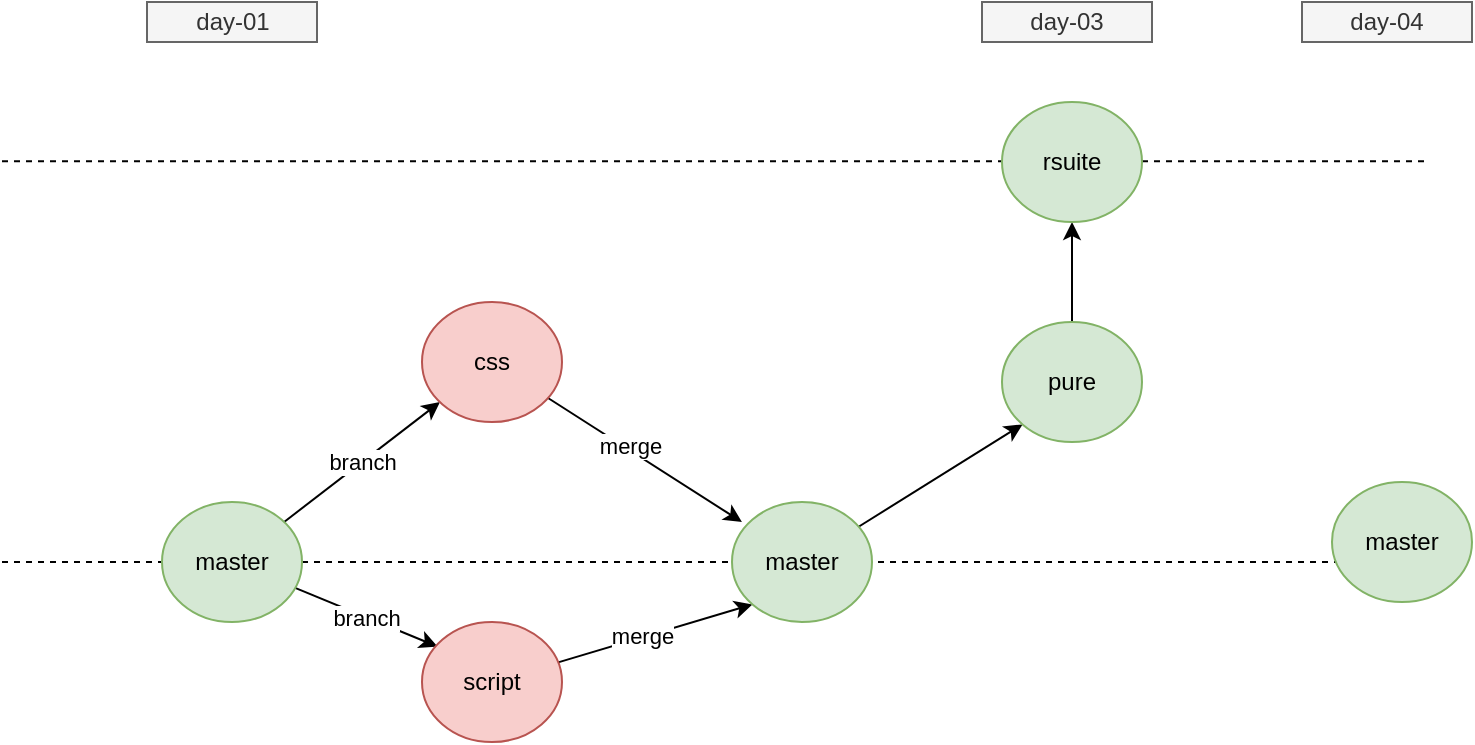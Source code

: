 <mxfile version="13.9.9" type="device" pages="9"><diagram id="fFfu1geWIxBEWGk4_XeS" name="app-git"><mxGraphModel dx="1264" dy="592" grid="1" gridSize="10" guides="1" tooltips="1" connect="1" arrows="1" fold="1" page="1" pageScale="1" pageWidth="827" pageHeight="1169" math="0" shadow="0"><root><mxCell id="d2kFozLVzu_ZA2setunO-0"/><mxCell id="d2kFozLVzu_ZA2setunO-1" parent="d2kFozLVzu_ZA2setunO-0"/><mxCell id="VLNy6lrEoKPYyTfFawPE-8" value="" style="endArrow=none;dashed=1;html=1;" parent="d2kFozLVzu_ZA2setunO-1" edge="1"><mxGeometry width="50" height="50" relative="1" as="geometry"><mxPoint x="40" y="259.58" as="sourcePoint"/><mxPoint x="751.829" y="259.58" as="targetPoint"/></mxGeometry></mxCell><mxCell id="VLNy6lrEoKPYyTfFawPE-0" value="" style="endArrow=none;dashed=1;html=1;" parent="d2kFozLVzu_ZA2setunO-1" edge="1"><mxGeometry width="50" height="50" relative="1" as="geometry"><mxPoint x="40" y="460" as="sourcePoint"/><mxPoint x="761.829" y="460" as="targetPoint"/></mxGeometry></mxCell><mxCell id="7m7g_r5RrHXWb7ta9xEI-0" value="branch" style="rounded=0;orthogonalLoop=1;jettySize=auto;html=1;" parent="d2kFozLVzu_ZA2setunO-1" source="7m7g_r5RrHXWb7ta9xEI-9" target="7m7g_r5RrHXWb7ta9xEI-4" edge="1"><mxGeometry relative="1" as="geometry"/></mxCell><mxCell id="7m7g_r5RrHXWb7ta9xEI-1" value="branch" style="edgeStyle=none;rounded=0;orthogonalLoop=1;jettySize=auto;html=1;entryX=0.111;entryY=0.205;entryDx=0;entryDy=0;entryPerimeter=0;" parent="d2kFozLVzu_ZA2setunO-1" source="7m7g_r5RrHXWb7ta9xEI-9" target="7m7g_r5RrHXWb7ta9xEI-7" edge="1"><mxGeometry relative="1" as="geometry"/></mxCell><mxCell id="7m7g_r5RrHXWb7ta9xEI-2" style="edgeStyle=none;rounded=0;orthogonalLoop=1;jettySize=auto;html=1;entryX=0.071;entryY=0.167;entryDx=0;entryDy=0;entryPerimeter=0;" parent="d2kFozLVzu_ZA2setunO-1" source="7m7g_r5RrHXWb7ta9xEI-4" target="7m7g_r5RrHXWb7ta9xEI-10" edge="1"><mxGeometry relative="1" as="geometry"/></mxCell><mxCell id="7m7g_r5RrHXWb7ta9xEI-3" value="merge" style="edgeLabel;html=1;align=center;verticalAlign=middle;resizable=0;points=[];" parent="7m7g_r5RrHXWb7ta9xEI-2" vertex="1" connectable="0"><mxGeometry x="-0.173" y="2" relative="1" as="geometry"><mxPoint as="offset"/></mxGeometry></mxCell><mxCell id="7m7g_r5RrHXWb7ta9xEI-4" value="css" style="ellipse;whiteSpace=wrap;html=1;fillColor=#f8cecc;strokeColor=#b85450;" parent="d2kFozLVzu_ZA2setunO-1" vertex="1"><mxGeometry x="250" y="330" width="70" height="60" as="geometry"/></mxCell><mxCell id="7m7g_r5RrHXWb7ta9xEI-5" style="edgeStyle=none;rounded=0;orthogonalLoop=1;jettySize=auto;html=1;entryX=0;entryY=1;entryDx=0;entryDy=0;" parent="d2kFozLVzu_ZA2setunO-1" source="7m7g_r5RrHXWb7ta9xEI-7" target="7m7g_r5RrHXWb7ta9xEI-10" edge="1"><mxGeometry relative="1" as="geometry"/></mxCell><mxCell id="7m7g_r5RrHXWb7ta9xEI-6" value="merge" style="edgeLabel;html=1;align=center;verticalAlign=middle;resizable=0;points=[];" parent="7m7g_r5RrHXWb7ta9xEI-5" vertex="1" connectable="0"><mxGeometry x="-0.137" y="1" relative="1" as="geometry"><mxPoint as="offset"/></mxGeometry></mxCell><mxCell id="7m7g_r5RrHXWb7ta9xEI-7" value="script" style="ellipse;whiteSpace=wrap;html=1;fillColor=#f8cecc;strokeColor=#b85450;" parent="d2kFozLVzu_ZA2setunO-1" vertex="1"><mxGeometry x="250" y="490" width="70" height="60" as="geometry"/></mxCell><mxCell id="7m7g_r5RrHXWb7ta9xEI-9" value="master" style="ellipse;whiteSpace=wrap;html=1;fillColor=#d5e8d4;strokeColor=#82b366;" parent="d2kFozLVzu_ZA2setunO-1" vertex="1"><mxGeometry x="120" y="430" width="70" height="60" as="geometry"/></mxCell><mxCell id="7m7g_r5RrHXWb7ta9xEI-12" style="edgeStyle=none;rounded=0;orthogonalLoop=1;jettySize=auto;html=1;entryX=0;entryY=1;entryDx=0;entryDy=0;" parent="d2kFozLVzu_ZA2setunO-1" source="7m7g_r5RrHXWb7ta9xEI-10" target="7m7g_r5RrHXWb7ta9xEI-11" edge="1"><mxGeometry relative="1" as="geometry"/></mxCell><mxCell id="7m7g_r5RrHXWb7ta9xEI-10" value="master" style="ellipse;whiteSpace=wrap;html=1;fillColor=#d5e8d4;strokeColor=#82b366;" parent="d2kFozLVzu_ZA2setunO-1" vertex="1"><mxGeometry x="405" y="430" width="70" height="60" as="geometry"/></mxCell><mxCell id="VLNy6lrEoKPYyTfFawPE-2" style="edgeStyle=orthogonalEdgeStyle;rounded=0;orthogonalLoop=1;jettySize=auto;html=1;entryX=0.5;entryY=1;entryDx=0;entryDy=0;" parent="d2kFozLVzu_ZA2setunO-1" source="7m7g_r5RrHXWb7ta9xEI-11" target="VLNy6lrEoKPYyTfFawPE-1" edge="1"><mxGeometry relative="1" as="geometry"/></mxCell><mxCell id="7m7g_r5RrHXWb7ta9xEI-11" value="pure" style="ellipse;whiteSpace=wrap;html=1;fillColor=#d5e8d4;strokeColor=#82b366;" parent="d2kFozLVzu_ZA2setunO-1" vertex="1"><mxGeometry x="540" y="340" width="70" height="60" as="geometry"/></mxCell><mxCell id="VLNy6lrEoKPYyTfFawPE-1" value="rsuite" style="ellipse;whiteSpace=wrap;html=1;fillColor=#d5e8d4;strokeColor=#82b366;" parent="d2kFozLVzu_ZA2setunO-1" vertex="1"><mxGeometry x="540" y="230" width="70" height="60" as="geometry"/></mxCell><mxCell id="VLNy6lrEoKPYyTfFawPE-3" value="day-01" style="text;html=1;align=center;verticalAlign=middle;whiteSpace=wrap;rounded=0;fillColor=#f5f5f5;strokeColor=#666666;fontColor=#333333;" parent="d2kFozLVzu_ZA2setunO-1" vertex="1"><mxGeometry x="112.5" y="180" width="85" height="20" as="geometry"/></mxCell><mxCell id="VLNy6lrEoKPYyTfFawPE-4" value="day-03" style="text;html=1;align=center;verticalAlign=middle;whiteSpace=wrap;rounded=0;fillColor=#f5f5f5;strokeColor=#666666;fontColor=#333333;" parent="d2kFozLVzu_ZA2setunO-1" vertex="1"><mxGeometry x="530" y="180" width="85" height="20" as="geometry"/></mxCell><mxCell id="VLNy6lrEoKPYyTfFawPE-5" value="day-04" style="text;html=1;align=center;verticalAlign=middle;whiteSpace=wrap;rounded=0;fillColor=#f5f5f5;strokeColor=#666666;fontColor=#333333;" parent="d2kFozLVzu_ZA2setunO-1" vertex="1"><mxGeometry x="690" y="180" width="85" height="20" as="geometry"/></mxCell><mxCell id="VLNy6lrEoKPYyTfFawPE-7" value="master" style="ellipse;whiteSpace=wrap;html=1;fillColor=#d5e8d4;strokeColor=#82b366;" parent="d2kFozLVzu_ZA2setunO-1" vertex="1"><mxGeometry x="705" y="420" width="70" height="60" as="geometry"/></mxCell></root></mxGraphModel></diagram><diagram id="coROGz2U20tm38snY86B" name="day-2-bs-store"><mxGraphModel dx="710" dy="305" grid="1" gridSize="10" guides="1" tooltips="1" connect="1" arrows="1" fold="1" page="1" pageScale="1" pageWidth="827" pageHeight="1169" math="0" shadow="0"><root><mxCell id="o-uk8ceqCrY_UkhH4y17-0"/><mxCell id="o-uk8ceqCrY_UkhH4y17-1" parent="o-uk8ceqCrY_UkhH4y17-0"/><mxCell id="o-uk8ceqCrY_UkhH4y17-3" value="" style="rounded=1;whiteSpace=wrap;html=1;fillColor=#f5f5f5;strokeColor=#666666;fontColor=#333333;" parent="o-uk8ceqCrY_UkhH4y17-1" vertex="1"><mxGeometry x="250" y="260" width="240" height="220" as="geometry"/></mxCell><mxCell id="o-uk8ceqCrY_UkhH4y17-4" value="index.js" style="text;html=1;strokeColor=none;fillColor=none;align=center;verticalAlign=middle;whiteSpace=wrap;rounded=0;" parent="o-uk8ceqCrY_UkhH4y17-1" vertex="1"><mxGeometry x="270" y="290" width="40" height="20" as="geometry"/></mxCell><mxCell id="o-uk8ceqCrY_UkhH4y17-5" value="App.js&lt;br&gt;&lt;br&gt;&lt;br&gt;&lt;br&gt;&lt;br&gt;&lt;br&gt;&lt;br&gt;" style="rounded=1;whiteSpace=wrap;html=1;fillColor=#fff2cc;strokeColor=#d6b656;" parent="o-uk8ceqCrY_UkhH4y17-1" vertex="1"><mxGeometry x="280" y="330" width="180" height="130" as="geometry"/></mxCell><mxCell id="o-uk8ceqCrY_UkhH4y17-7" style="edgeStyle=orthogonalEdgeStyle;rounded=0;orthogonalLoop=1;jettySize=auto;html=1;" parent="o-uk8ceqCrY_UkhH4y17-1" source="o-uk8ceqCrY_UkhH4y17-6" target="o-uk8ceqCrY_UkhH4y17-5" edge="1"><mxGeometry relative="1" as="geometry"/></mxCell><mxCell id="o-uk8ceqCrY_UkhH4y17-6" value="data.js" style="rounded=1;whiteSpace=wrap;html=1;fillColor=#fff2cc;strokeColor=#d6b656;" parent="o-uk8ceqCrY_UkhH4y17-1" vertex="1"><mxGeometry x="550" y="365" width="120" height="60" as="geometry"/></mxCell><mxCell id="o-uk8ceqCrY_UkhH4y17-8" value="export default" style="text;html=1;strokeColor=none;fillColor=none;align=center;verticalAlign=middle;whiteSpace=wrap;rounded=0;" parent="o-uk8ceqCrY_UkhH4y17-1" vertex="1"><mxGeometry x="550" y="345" width="120" height="20" as="geometry"/></mxCell><mxCell id="7M7GTH-U1xS0i6yWa9hx-0" value="BookList&lt;br&gt;&lt;br&gt;&lt;br&gt;" style="rounded=1;whiteSpace=wrap;html=1;fillColor=#dae8fc;strokeColor=#6c8ebf;" parent="o-uk8ceqCrY_UkhH4y17-1" vertex="1"><mxGeometry x="310" y="380" width="120" height="70" as="geometry"/></mxCell><mxCell id="7M7GTH-U1xS0i6yWa9hx-1" value="Book" style="rounded=1;whiteSpace=wrap;html=1;fillColor=#f8cecc;strokeColor=#b85450;" parent="o-uk8ceqCrY_UkhH4y17-1" vertex="1"><mxGeometry x="338" y="412" width="70" height="30" as="geometry"/></mxCell></root></mxGraphModel></diagram><diagram id="0Z7GY02yMgfX5KNjvCFw" name="day-3-bs-store-app"><mxGraphModel dx="851" dy="366" grid="1" gridSize="10" guides="1" tooltips="1" connect="1" arrows="1" fold="1" page="1" pageScale="1" pageWidth="827" pageHeight="1169" math="0" shadow="0"><root><mxCell id="Ix4t12q7bDF4lD1UT5D6-0"/><mxCell id="Ix4t12q7bDF4lD1UT5D6-1" parent="Ix4t12q7bDF4lD1UT5D6-0"/><mxCell id="Ix4t12q7bDF4lD1UT5D6-4" value="" style="rounded=1;whiteSpace=wrap;html=1;fillColor=#fff2cc;strokeColor=#d6b656;arcSize=7;" parent="Ix4t12q7bDF4lD1UT5D6-1" vertex="1"><mxGeometry x="234" y="312" width="286" height="288" as="geometry"/></mxCell><mxCell id="Ix4t12q7bDF4lD1UT5D6-10" value="App" style="text;html=1;strokeColor=#666666;fillColor=#f5f5f5;align=center;verticalAlign=middle;whiteSpace=wrap;rounded=0;fontColor=#333333;" parent="Ix4t12q7bDF4lD1UT5D6-1" vertex="1"><mxGeometry x="250" y="302" width="70" height="20" as="geometry"/></mxCell><mxCell id="Ix4t12q7bDF4lD1UT5D6-11" value="" style="rounded=1;whiteSpace=wrap;html=1;arcSize=3;" parent="Ix4t12q7bDF4lD1UT5D6-1" vertex="1"><mxGeometry x="250" y="360" width="250" height="230" as="geometry"/></mxCell><mxCell id="Ix4t12q7bDF4lD1UT5D6-12" value="" style="endArrow=classic;html=1;exitX=0.5;exitY=1;exitDx=0;exitDy=0;" parent="Ix4t12q7bDF4lD1UT5D6-1" target="Ix4t12q7bDF4lD1UT5D6-11" edge="1" source="8xAKF3L1Uw9w4wVtGZie-0"><mxGeometry width="50" height="50" relative="1" as="geometry"><mxPoint x="385" y="290" as="sourcePoint"/><mxPoint x="340" y="290" as="targetPoint"/></mxGeometry></mxCell><mxCell id="Ix4t12q7bDF4lD1UT5D6-13" value="f(x,y,z) = x + y +z" style="text;html=1;strokeColor=none;fillColor=none;align=center;verticalAlign=middle;whiteSpace=wrap;rounded=0;" parent="Ix4t12q7bDF4lD1UT5D6-1" vertex="1"><mxGeometry x="312" y="220" width="130" height="20" as="geometry"/></mxCell><mxCell id="Ix4t12q7bDF4lD1UT5D6-14" value="BookList" style="text;html=1;strokeColor=#666666;fillColor=#f5f5f5;align=center;verticalAlign=middle;whiteSpace=wrap;rounded=0;fontColor=#333333;" parent="Ix4t12q7bDF4lD1UT5D6-1" vertex="1"><mxGeometry x="250" y="350" width="70" height="20" as="geometry"/></mxCell><mxCell id="Ix4t12q7bDF4lD1UT5D6-15" value="Book" style="rounded=1;whiteSpace=wrap;html=1;fillColor=#1ba1e2;strokeColor=#006EAF;fontColor=#ffffff;" parent="Ix4t12q7bDF4lD1UT5D6-1" vertex="1"><mxGeometry x="265" y="430" width="215" height="60" as="geometry"/></mxCell><mxCell id="Ix4t12q7bDF4lD1UT5D6-18" value="" style="endArrow=classic;html=1;entryX=0.813;entryY=0.006;entryDx=0;entryDy=0;entryPerimeter=0;" parent="Ix4t12q7bDF4lD1UT5D6-1" edge="1" target="Ix4t12q7bDF4lD1UT5D6-15"><mxGeometry width="50" height="50" relative="1" as="geometry"><mxPoint x="440" y="360" as="sourcePoint"/><mxPoint x="440.267" y="400" as="targetPoint"/></mxGeometry></mxCell><mxCell id="8xAKF3L1Uw9w4wVtGZie-0" value="data.js" style="rounded=1;whiteSpace=wrap;html=1;fillColor=#d5e8d4;strokeColor=#82b366;" vertex="1" parent="Ix4t12q7bDF4lD1UT5D6-1"><mxGeometry x="315" y="250" width="120" height="40" as="geometry"/></mxCell><mxCell id="8xAKF3L1Uw9w4wVtGZie-1" value="prop:books" style="rounded=1;whiteSpace=wrap;html=1;fillColor=#f8cecc;strokeColor=#b85450;" vertex="1" parent="Ix4t12q7bDF4lD1UT5D6-1"><mxGeometry x="327" y="302" width="100" height="20" as="geometry"/></mxCell><mxCell id="8xAKF3L1Uw9w4wVtGZie-4" value="prop:book" style="rounded=1;whiteSpace=wrap;html=1;fillColor=#f8cecc;strokeColor=#b85450;" vertex="1" parent="Ix4t12q7bDF4lD1UT5D6-1"><mxGeometry x="390" y="380" width="100" height="20" as="geometry"/></mxCell><mxCell id="8xAKF3L1Uw9w4wVtGZie-5" value="BookDetails" style="rounded=1;whiteSpace=wrap;html=1;fillColor=#1ba1e2;strokeColor=#006EAF;fontColor=#ffffff;" vertex="1" parent="Ix4t12q7bDF4lD1UT5D6-1"><mxGeometry x="370" y="540" width="110" height="40" as="geometry"/></mxCell><mxCell id="8xAKF3L1Uw9w4wVtGZie-8" value="" style="endArrow=classic;html=1;entryX=0.813;entryY=0.006;entryDx=0;entryDy=0;entryPerimeter=0;" edge="1" parent="Ix4t12q7bDF4lD1UT5D6-1"><mxGeometry width="50" height="50" relative="1" as="geometry"><mxPoint x="450" y="490" as="sourcePoint"/><mxPoint x="449.795" y="540" as="targetPoint"/></mxGeometry></mxCell><mxCell id="8xAKF3L1Uw9w4wVtGZie-9" value="id (path variable)" style="edgeLabel;html=1;align=center;verticalAlign=middle;resizable=0;points=[];" vertex="1" connectable="0" parent="8xAKF3L1Uw9w4wVtGZie-8"><mxGeometry x="-0.187" relative="1" as="geometry"><mxPoint as="offset"/></mxGeometry></mxCell><mxCell id="8xAKF3L1Uw9w4wVtGZie-11" style="edgeStyle=orthogonalEdgeStyle;rounded=0;orthogonalLoop=1;jettySize=auto;html=1;entryX=1;entryY=0.5;entryDx=0;entryDy=0;" edge="1" parent="Ix4t12q7bDF4lD1UT5D6-1" source="8xAKF3L1Uw9w4wVtGZie-0" target="8xAKF3L1Uw9w4wVtGZie-5"><mxGeometry relative="1" as="geometry"><mxPoint x="590" y="571" as="targetPoint"/><mxPoint x="435" y="270" as="sourcePoint"/><Array as="points"><mxPoint x="570" y="270"/><mxPoint x="570" y="560"/></Array></mxGeometry></mxCell><mxCell id="8xAKF3L1Uw9w4wVtGZie-12" value="import" style="edgeLabel;html=1;align=center;verticalAlign=middle;resizable=0;points=[];" vertex="1" connectable="0" parent="8xAKF3L1Uw9w4wVtGZie-11"><mxGeometry x="0.127" y="-1" relative="1" as="geometry"><mxPoint as="offset"/></mxGeometry></mxCell><mxCell id="MsKROWLRGYaEvIlN6g18-0" value="component&lt;br&gt;drilling" style="shape=flexArrow;endArrow=classic;html=1;fillColor=#e1d5e7;strokeColor=#9673a6;" edge="1" parent="Ix4t12q7bDF4lD1UT5D6-1"><mxGeometry width="50" height="50" relative="1" as="geometry"><mxPoint x="180" y="260" as="sourcePoint"/><mxPoint x="180" y="590" as="targetPoint"/></mxGeometry></mxCell></root></mxGraphModel></diagram><diagram id="OWiLw5Rb4A4J8-3Wu5tQ" name="day-03-bs-store-components"><mxGraphModel dx="1242" dy="534" grid="1" gridSize="10" guides="1" tooltips="1" connect="1" arrows="1" fold="1" page="1" pageScale="1" pageWidth="827" pageHeight="1169" math="0" shadow="0"><root><mxCell id="Ia5G50VroESnln9dNhPZ-0"/><mxCell id="Ia5G50VroESnln9dNhPZ-1" parent="Ia5G50VroESnln9dNhPZ-0"/><mxCell id="Ia5G50VroESnln9dNhPZ-2" value="prop : books&lt;br&gt;prop: removeBook&lt;br&gt;prop: addBook" style="rounded=0;orthogonalLoop=1;jettySize=auto;html=1;" parent="Ia5G50VroESnln9dNhPZ-1" source="Ia5G50VroESnln9dNhPZ-6" edge="1"><mxGeometry x="-0.153" y="-3" relative="1" as="geometry"><mxPoint x="670.0" y="360" as="targetPoint"/><mxPoint as="offset"/></mxGeometry></mxCell><mxCell id="Ia5G50VroESnln9dNhPZ-3" style="edgeStyle=none;rounded=0;orthogonalLoop=1;jettySize=auto;html=1;entryX=0.5;entryY=0;entryDx=0;entryDy=0;" parent="Ia5G50VroESnln9dNhPZ-1" source="Ia5G50VroESnln9dNhPZ-6" target="Ia5G50VroESnln9dNhPZ-9" edge="1"><mxGeometry relative="1" as="geometry"/></mxCell><mxCell id="Ia5G50VroESnln9dNhPZ-4" style="edgeStyle=none;rounded=0;orthogonalLoop=1;jettySize=auto;html=1;entryX=0.5;entryY=0;entryDx=0;entryDy=0;" parent="Ia5G50VroESnln9dNhPZ-1" source="Ia5G50VroESnln9dNhPZ-6" target="Ia5G50VroESnln9dNhPZ-10" edge="1"><mxGeometry relative="1" as="geometry"/></mxCell><mxCell id="Ia5G50VroESnln9dNhPZ-5" style="edgeStyle=none;rounded=0;orthogonalLoop=1;jettySize=auto;html=1;entryX=0.434;entryY=-0.002;entryDx=0;entryDy=0;entryPerimeter=0;" parent="Ia5G50VroESnln9dNhPZ-1" source="Ia5G50VroESnln9dNhPZ-6" target="Ia5G50VroESnln9dNhPZ-11" edge="1"><mxGeometry relative="1" as="geometry"/></mxCell><mxCell id="Ia5G50VroESnln9dNhPZ-6" value="App&lt;br&gt;" style="ellipse;whiteSpace=wrap;html=1;" parent="Ia5G50VroESnln9dNhPZ-1" vertex="1"><mxGeometry x="750" y="230" width="90" height="80" as="geometry"/></mxCell><mxCell id="Ia5G50VroESnln9dNhPZ-7" value="prop:book&lt;br&gt;prop: removeBook" style="edgeStyle=none;rounded=0;orthogonalLoop=1;jettySize=auto;html=1;entryX=0.5;entryY=0;entryDx=0;entryDy=0;" parent="Ia5G50VroESnln9dNhPZ-1" source="Ia5G50VroESnln9dNhPZ-8" target="Ia5G50VroESnln9dNhPZ-12" edge="1"><mxGeometry relative="1" as="geometry"/></mxCell><mxCell id="Ia5G50VroESnln9dNhPZ-14" style="edgeStyle=none;rounded=0;orthogonalLoop=1;jettySize=auto;html=1;" parent="Ia5G50VroESnln9dNhPZ-1" source="Ia5G50VroESnln9dNhPZ-8" target="Ia5G50VroESnln9dNhPZ-13" edge="1"><mxGeometry relative="1" as="geometry"/></mxCell><mxCell id="Ia5G50VroESnln9dNhPZ-15" value="prop: addBook" style="edgeLabel;html=1;align=center;verticalAlign=middle;resizable=0;points=[];" parent="Ia5G50VroESnln9dNhPZ-14" vertex="1" connectable="0"><mxGeometry x="-0.268" relative="1" as="geometry"><mxPoint as="offset"/></mxGeometry></mxCell><mxCell id="Ia5G50VroESnln9dNhPZ-8" value="BookList" style="ellipse;whiteSpace=wrap;html=1;" parent="Ia5G50VroESnln9dNhPZ-1" vertex="1"><mxGeometry x="620" y="361" width="90" height="80" as="geometry"/></mxCell><mxCell id="Ia5G50VroESnln9dNhPZ-9" value="Search" style="ellipse;whiteSpace=wrap;html=1;" parent="Ia5G50VroESnln9dNhPZ-1" vertex="1"><mxGeometry x="760" y="361" width="90" height="80" as="geometry"/></mxCell><mxCell id="Ia5G50VroESnln9dNhPZ-10" value="Contact" style="ellipse;whiteSpace=wrap;html=1;" parent="Ia5G50VroESnln9dNhPZ-1" vertex="1"><mxGeometry x="890" y="360" width="90" height="80" as="geometry"/></mxCell><mxCell id="Ia5G50VroESnln9dNhPZ-11" value="Login" style="ellipse;whiteSpace=wrap;html=1;" parent="Ia5G50VroESnln9dNhPZ-1" vertex="1"><mxGeometry x="1000" y="360" width="90" height="80" as="geometry"/></mxCell><mxCell id="Ia5G50VroESnln9dNhPZ-18" value="params : id" style="edgeStyle=none;rounded=0;orthogonalLoop=1;jettySize=auto;html=1;entryX=0.5;entryY=0;entryDx=0;entryDy=0;" parent="Ia5G50VroESnln9dNhPZ-1" source="Ia5G50VroESnln9dNhPZ-12" target="Ia5G50VroESnln9dNhPZ-17" edge="1"><mxGeometry relative="1" as="geometry"/></mxCell><mxCell id="Ia5G50VroESnln9dNhPZ-12" value="Book" style="ellipse;whiteSpace=wrap;html=1;" parent="Ia5G50VroESnln9dNhPZ-1" vertex="1"><mxGeometry x="520" y="500" width="90" height="80" as="geometry"/></mxCell><mxCell id="Ia5G50VroESnln9dNhPZ-13" value="BookAdd" style="ellipse;whiteSpace=wrap;html=1;" parent="Ia5G50VroESnln9dNhPZ-1" vertex="1"><mxGeometry x="680" y="500" width="90" height="80" as="geometry"/></mxCell><mxCell id="Ia5G50VroESnln9dNhPZ-16" value="Single Page Application (SPA)" style="text;html=1;strokeColor=#666666;fillColor=#f5f5f5;align=left;verticalAlign=middle;whiteSpace=wrap;rounded=0;fontColor=#333333;fontSize=20;fontStyle=1" parent="Ia5G50VroESnln9dNhPZ-1" vertex="1"><mxGeometry x="350" y="130" width="240" height="60" as="geometry"/></mxCell><mxCell id="Ia5G50VroESnln9dNhPZ-17" value="BookDetails" style="ellipse;whiteSpace=wrap;html=1;" parent="Ia5G50VroESnln9dNhPZ-1" vertex="1"><mxGeometry x="440" y="640" width="90" height="80" as="geometry"/></mxCell><mxCell id="Ia5G50VroESnln9dNhPZ-19" value="data.js" style="rounded=0;whiteSpace=wrap;html=1;align=center;fillColor=#d5e8d4;strokeColor=#82b366;" parent="Ia5G50VroESnln9dNhPZ-1" vertex="1"><mxGeometry x="1100" y="160" width="90" height="50" as="geometry"/></mxCell><mxCell id="8LlfP1-Vjw4yfesNduhy-0" value="component&lt;br&gt;drilling" style="shape=flexArrow;endArrow=classic;html=1;fillColor=#e1d5e7;strokeColor=#9673a6;" edge="1" parent="Ia5G50VroESnln9dNhPZ-1"><mxGeometry width="50" height="50" relative="1" as="geometry"><mxPoint x="360" y="200" as="sourcePoint"/><mxPoint x="360" y="720" as="targetPoint"/></mxGeometry></mxCell></root></mxGraphModel></diagram><diagram name="day-04-bs-store-components" id="1rA3j5guEIYu8mDvK7u_"><mxGraphModel dx="1024" dy="592" grid="1" gridSize="10" guides="1" tooltips="1" connect="1" arrows="1" fold="1" page="1" pageScale="1" pageWidth="827" pageHeight="1169" math="0" shadow="0"><root><mxCell id="QLvOQcT-3Y0mZxr2n50v-0"/><mxCell id="QLvOQcT-3Y0mZxr2n50v-1" parent="QLvOQcT-3Y0mZxr2n50v-0"/><mxCell id="QLvOQcT-3Y0mZxr2n50v-21" value="" style="rounded=1;whiteSpace=wrap;html=1;fontSize=20;arcSize=5;fillColor=#fff2cc;strokeColor=#d6b656;fillOpacity=40;" parent="QLvOQcT-3Y0mZxr2n50v-1" vertex="1"><mxGeometry x="340" y="210" width="790" height="540" as="geometry"/></mxCell><mxCell id="QLvOQcT-3Y0mZxr2n50v-2" value="" style="rounded=0;orthogonalLoop=1;jettySize=auto;html=1;" parent="QLvOQcT-3Y0mZxr2n50v-1" source="QLvOQcT-3Y0mZxr2n50v-6" edge="1"><mxGeometry x="-0.153" y="-3" relative="1" as="geometry"><mxPoint x="670.0" y="360" as="targetPoint"/><mxPoint as="offset"/></mxGeometry></mxCell><mxCell id="QLvOQcT-3Y0mZxr2n50v-3" style="edgeStyle=none;rounded=0;orthogonalLoop=1;jettySize=auto;html=1;entryX=0.5;entryY=0;entryDx=0;entryDy=0;" parent="QLvOQcT-3Y0mZxr2n50v-1" source="QLvOQcT-3Y0mZxr2n50v-6" target="QLvOQcT-3Y0mZxr2n50v-11" edge="1"><mxGeometry relative="1" as="geometry"/></mxCell><mxCell id="QLvOQcT-3Y0mZxr2n50v-4" style="edgeStyle=none;rounded=0;orthogonalLoop=1;jettySize=auto;html=1;entryX=0.5;entryY=0;entryDx=0;entryDy=0;" parent="QLvOQcT-3Y0mZxr2n50v-1" source="QLvOQcT-3Y0mZxr2n50v-6" target="QLvOQcT-3Y0mZxr2n50v-12" edge="1"><mxGeometry relative="1" as="geometry"/></mxCell><mxCell id="QLvOQcT-3Y0mZxr2n50v-5" style="edgeStyle=none;rounded=0;orthogonalLoop=1;jettySize=auto;html=1;entryX=0.434;entryY=-0.002;entryDx=0;entryDy=0;entryPerimeter=0;" parent="QLvOQcT-3Y0mZxr2n50v-1" source="QLvOQcT-3Y0mZxr2n50v-6" target="QLvOQcT-3Y0mZxr2n50v-13" edge="1"><mxGeometry relative="1" as="geometry"/></mxCell><mxCell id="QLvOQcT-3Y0mZxr2n50v-6" value="App&lt;br&gt;" style="ellipse;whiteSpace=wrap;html=1;" parent="QLvOQcT-3Y0mZxr2n50v-1" vertex="1"><mxGeometry x="750" y="230" width="90" height="80" as="geometry"/></mxCell><mxCell id="QLvOQcT-3Y0mZxr2n50v-7" value="prop:book&lt;br&gt;" style="edgeStyle=none;rounded=0;orthogonalLoop=1;jettySize=auto;html=1;entryX=0.5;entryY=0;entryDx=0;entryDy=0;" parent="QLvOQcT-3Y0mZxr2n50v-1" source="QLvOQcT-3Y0mZxr2n50v-10" target="QLvOQcT-3Y0mZxr2n50v-15" edge="1"><mxGeometry relative="1" as="geometry"/></mxCell><mxCell id="QLvOQcT-3Y0mZxr2n50v-8" style="edgeStyle=none;rounded=0;orthogonalLoop=1;jettySize=auto;html=1;" parent="QLvOQcT-3Y0mZxr2n50v-1" source="QLvOQcT-3Y0mZxr2n50v-10" target="QLvOQcT-3Y0mZxr2n50v-16" edge="1"><mxGeometry relative="1" as="geometry"/></mxCell><mxCell id="QLvOQcT-3Y0mZxr2n50v-10" value="BookList" style="ellipse;whiteSpace=wrap;html=1;" parent="QLvOQcT-3Y0mZxr2n50v-1" vertex="1"><mxGeometry x="620" y="360" width="90" height="80" as="geometry"/></mxCell><mxCell id="QLvOQcT-3Y0mZxr2n50v-11" value="Search" style="ellipse;whiteSpace=wrap;html=1;" parent="QLvOQcT-3Y0mZxr2n50v-1" vertex="1"><mxGeometry x="760" y="361" width="90" height="80" as="geometry"/></mxCell><mxCell id="QLvOQcT-3Y0mZxr2n50v-12" value="Contact" style="ellipse;whiteSpace=wrap;html=1;" parent="QLvOQcT-3Y0mZxr2n50v-1" vertex="1"><mxGeometry x="890" y="360" width="90" height="80" as="geometry"/></mxCell><mxCell id="QLvOQcT-3Y0mZxr2n50v-13" value="Login" style="ellipse;whiteSpace=wrap;html=1;" parent="QLvOQcT-3Y0mZxr2n50v-1" vertex="1"><mxGeometry x="1000" y="360" width="90" height="80" as="geometry"/></mxCell><mxCell id="QLvOQcT-3Y0mZxr2n50v-14" value="params : id" style="edgeStyle=none;rounded=0;orthogonalLoop=1;jettySize=auto;html=1;entryX=0.5;entryY=0;entryDx=0;entryDy=0;" parent="QLvOQcT-3Y0mZxr2n50v-1" source="QLvOQcT-3Y0mZxr2n50v-15" target="QLvOQcT-3Y0mZxr2n50v-18" edge="1"><mxGeometry relative="1" as="geometry"/></mxCell><mxCell id="QLvOQcT-3Y0mZxr2n50v-15" value="Book" style="ellipse;whiteSpace=wrap;html=1;fillColor=#dae8fc;strokeColor=#6c8ebf;" parent="QLvOQcT-3Y0mZxr2n50v-1" vertex="1"><mxGeometry x="520" y="500" width="90" height="80" as="geometry"/></mxCell><mxCell id="QLvOQcT-3Y0mZxr2n50v-16" value="BookAdd" style="ellipse;whiteSpace=wrap;html=1;" parent="QLvOQcT-3Y0mZxr2n50v-1" vertex="1"><mxGeometry x="680" y="500" width="90" height="80" as="geometry"/></mxCell><mxCell id="QLvOQcT-3Y0mZxr2n50v-17" value="Single Page Application (SPA)" style="text;html=1;strokeColor=#666666;fillColor=#f5f5f5;align=left;verticalAlign=middle;whiteSpace=wrap;rounded=0;fontColor=#333333;fontSize=20;fontStyle=1" parent="QLvOQcT-3Y0mZxr2n50v-1" vertex="1"><mxGeometry x="350" y="130" width="240" height="60" as="geometry"/></mxCell><mxCell id="QLvOQcT-3Y0mZxr2n50v-18" value="BookDetails" style="ellipse;whiteSpace=wrap;html=1;" parent="QLvOQcT-3Y0mZxr2n50v-1" vertex="1"><mxGeometry x="440" y="640" width="90" height="80" as="geometry"/></mxCell><mxCell id="QLvOQcT-3Y0mZxr2n50v-19" value="data.js" style="rounded=0;whiteSpace=wrap;html=1;align=center;fillColor=#d5e8d4;strokeColor=#82b366;" parent="QLvOQcT-3Y0mZxr2n50v-1" vertex="1"><mxGeometry x="1100" y="160" width="90" height="50" as="geometry"/></mxCell><mxCell id="QLvOQcT-3Y0mZxr2n50v-22" value="Context API" style="text;html=1;strokeColor=none;fillColor=none;align=center;verticalAlign=middle;whiteSpace=wrap;rounded=0;fontSize=20;fontStyle=1" parent="QLvOQcT-3Y0mZxr2n50v-1" vertex="1"><mxGeometry x="980" y="690" width="130" height="50" as="geometry"/></mxCell></root></mxGraphModel></diagram><diagram name="day-05-bs-store-components" id="6d0EBtddtxQ-tcY6zPXs"><mxGraphModel dx="2129" dy="916" grid="1" gridSize="10" guides="1" tooltips="1" connect="1" arrows="1" fold="1" page="1" pageScale="1" pageWidth="827" pageHeight="1169" math="0" shadow="0"><root><mxCell id="qL2gU47MtZ0JsmJCNDmq-0"/><mxCell id="qL2gU47MtZ0JsmJCNDmq-1" parent="qL2gU47MtZ0JsmJCNDmq-0"/><mxCell id="qL2gU47MtZ0JsmJCNDmq-2" value="" style="rounded=1;whiteSpace=wrap;html=1;fontSize=20;arcSize=5;fillColor=#fff2cc;strokeColor=#d6b656;fillOpacity=40;" vertex="1" parent="qL2gU47MtZ0JsmJCNDmq-1"><mxGeometry x="340" y="210" width="790" height="540" as="geometry"/></mxCell><mxCell id="qL2gU47MtZ0JsmJCNDmq-3" value="" style="rounded=0;orthogonalLoop=1;jettySize=auto;html=1;" edge="1" parent="qL2gU47MtZ0JsmJCNDmq-1" source="qL2gU47MtZ0JsmJCNDmq-7"><mxGeometry x="-0.153" y="-3" relative="1" as="geometry"><mxPoint x="670.0" y="360" as="targetPoint"/><mxPoint as="offset"/></mxGeometry></mxCell><mxCell id="qL2gU47MtZ0JsmJCNDmq-4" style="edgeStyle=none;rounded=0;orthogonalLoop=1;jettySize=auto;html=1;entryX=0.5;entryY=0;entryDx=0;entryDy=0;" edge="1" parent="qL2gU47MtZ0JsmJCNDmq-1" source="qL2gU47MtZ0JsmJCNDmq-7" target="qL2gU47MtZ0JsmJCNDmq-11"><mxGeometry relative="1" as="geometry"/></mxCell><mxCell id="qL2gU47MtZ0JsmJCNDmq-5" style="edgeStyle=none;rounded=0;orthogonalLoop=1;jettySize=auto;html=1;entryX=0.5;entryY=0;entryDx=0;entryDy=0;" edge="1" parent="qL2gU47MtZ0JsmJCNDmq-1" source="qL2gU47MtZ0JsmJCNDmq-7" target="qL2gU47MtZ0JsmJCNDmq-12"><mxGeometry relative="1" as="geometry"/></mxCell><mxCell id="qL2gU47MtZ0JsmJCNDmq-6" style="edgeStyle=none;rounded=0;orthogonalLoop=1;jettySize=auto;html=1;entryX=0.434;entryY=-0.002;entryDx=0;entryDy=0;entryPerimeter=0;" edge="1" parent="qL2gU47MtZ0JsmJCNDmq-1" source="qL2gU47MtZ0JsmJCNDmq-7" target="qL2gU47MtZ0JsmJCNDmq-13"><mxGeometry relative="1" as="geometry"/></mxCell><mxCell id="qL2gU47MtZ0JsmJCNDmq-7" value="App&lt;br&gt;" style="ellipse;whiteSpace=wrap;html=1;" vertex="1" parent="qL2gU47MtZ0JsmJCNDmq-1"><mxGeometry x="750" y="230" width="90" height="80" as="geometry"/></mxCell><mxCell id="qL2gU47MtZ0JsmJCNDmq-8" value="prop:book&lt;br&gt;" style="edgeStyle=none;rounded=0;orthogonalLoop=1;jettySize=auto;html=1;entryX=0.5;entryY=0;entryDx=0;entryDy=0;" edge="1" parent="qL2gU47MtZ0JsmJCNDmq-1" source="qL2gU47MtZ0JsmJCNDmq-10" target="qL2gU47MtZ0JsmJCNDmq-15"><mxGeometry relative="1" as="geometry"/></mxCell><mxCell id="qL2gU47MtZ0JsmJCNDmq-9" style="edgeStyle=none;rounded=0;orthogonalLoop=1;jettySize=auto;html=1;" edge="1" parent="qL2gU47MtZ0JsmJCNDmq-1" source="qL2gU47MtZ0JsmJCNDmq-10" target="qL2gU47MtZ0JsmJCNDmq-16"><mxGeometry relative="1" as="geometry"/></mxCell><mxCell id="qL2gU47MtZ0JsmJCNDmq-10" value="BookList" style="ellipse;whiteSpace=wrap;html=1;" vertex="1" parent="qL2gU47MtZ0JsmJCNDmq-1"><mxGeometry x="620" y="360" width="90" height="80" as="geometry"/></mxCell><mxCell id="qL2gU47MtZ0JsmJCNDmq-11" value="Search" style="ellipse;whiteSpace=wrap;html=1;" vertex="1" parent="qL2gU47MtZ0JsmJCNDmq-1"><mxGeometry x="760" y="361" width="90" height="80" as="geometry"/></mxCell><mxCell id="qL2gU47MtZ0JsmJCNDmq-12" value="Contact" style="ellipse;whiteSpace=wrap;html=1;" vertex="1" parent="qL2gU47MtZ0JsmJCNDmq-1"><mxGeometry x="890" y="360" width="90" height="80" as="geometry"/></mxCell><mxCell id="qL2gU47MtZ0JsmJCNDmq-13" value="Login" style="ellipse;whiteSpace=wrap;html=1;" vertex="1" parent="qL2gU47MtZ0JsmJCNDmq-1"><mxGeometry x="1000" y="360" width="90" height="80" as="geometry"/></mxCell><mxCell id="qL2gU47MtZ0JsmJCNDmq-14" value="params : id" style="edgeStyle=none;rounded=0;orthogonalLoop=1;jettySize=auto;html=1;entryX=0.5;entryY=0;entryDx=0;entryDy=0;" edge="1" parent="qL2gU47MtZ0JsmJCNDmq-1" source="qL2gU47MtZ0JsmJCNDmq-15" target="qL2gU47MtZ0JsmJCNDmq-18"><mxGeometry relative="1" as="geometry"/></mxCell><mxCell id="qL2gU47MtZ0JsmJCNDmq-15" value="Book" style="ellipse;whiteSpace=wrap;html=1;fillColor=#dae8fc;strokeColor=#6c8ebf;" vertex="1" parent="qL2gU47MtZ0JsmJCNDmq-1"><mxGeometry x="520" y="500" width="90" height="80" as="geometry"/></mxCell><mxCell id="qL2gU47MtZ0JsmJCNDmq-16" value="BookAdd" style="ellipse;whiteSpace=wrap;html=1;" vertex="1" parent="qL2gU47MtZ0JsmJCNDmq-1"><mxGeometry x="680" y="500" width="90" height="80" as="geometry"/></mxCell><mxCell id="qL2gU47MtZ0JsmJCNDmq-17" value="Single Page Application (SPA)" style="text;html=1;strokeColor=#666666;fillColor=#f5f5f5;align=left;verticalAlign=middle;whiteSpace=wrap;rounded=0;fontColor=#333333;fontSize=20;fontStyle=1" vertex="1" parent="qL2gU47MtZ0JsmJCNDmq-1"><mxGeometry x="350" y="130" width="240" height="60" as="geometry"/></mxCell><mxCell id="qL2gU47MtZ0JsmJCNDmq-18" value="BookDetails" style="ellipse;whiteSpace=wrap;html=1;" vertex="1" parent="qL2gU47MtZ0JsmJCNDmq-1"><mxGeometry x="440" y="640" width="90" height="80" as="geometry"/></mxCell><mxCell id="qL2gU47MtZ0JsmJCNDmq-19" value="data.js" style="rounded=0;whiteSpace=wrap;html=1;align=center;fillColor=#d5e8d4;strokeColor=#82b366;" vertex="1" parent="qL2gU47MtZ0JsmJCNDmq-1"><mxGeometry x="1100" y="160" width="90" height="50" as="geometry"/></mxCell><mxCell id="qL2gU47MtZ0JsmJCNDmq-20" value="Context API" style="text;html=1;strokeColor=none;fillColor=none;align=center;verticalAlign=middle;whiteSpace=wrap;rounded=0;fontSize=20;fontStyle=1" vertex="1" parent="qL2gU47MtZ0JsmJCNDmq-1"><mxGeometry x="980" y="690" width="130" height="50" as="geometry"/></mxCell><mxCell id="qL2gU47MtZ0JsmJCNDmq-21" value="books&lt;br&gt;setBooks,&lt;br&gt;isLogin&lt;br&gt;&lt;b&gt;setIsLogin,&lt;/b&gt;&lt;br&gt;snackbar,&lt;br&gt;setSnackbar" style="rounded=1;whiteSpace=wrap;html=1;fillColor=#fff2cc;strokeColor=#d6b656;" vertex="1" parent="qL2gU47MtZ0JsmJCNDmq-1"><mxGeometry x="1020" y="480" width="185" height="200" as="geometry"/></mxCell></root></mxGraphModel></diagram><diagram id="E2M1MY0XguSgsO6W1aHC" name="day-06-oop"><mxGraphModel dx="1071" dy="489" grid="1" gridSize="10" guides="1" tooltips="1" connect="1" arrows="1" fold="1" page="1" pageScale="1" pageWidth="827" pageHeight="1169" math="0" shadow="0"><root><mxCell id="Bhv6B4FwbmkjVcldS2Hs-0"/><mxCell id="Bhv6B4FwbmkjVcldS2Hs-1" parent="Bhv6B4FwbmkjVcldS2Hs-0"/><mxCell id="Bhv6B4FwbmkjVcldS2Hs-2" value="Heap" style="text;html=1;strokeColor=none;fillColor=none;align=center;verticalAlign=middle;whiteSpace=wrap;rounded=0;" parent="Bhv6B4FwbmkjVcldS2Hs-1" vertex="1"><mxGeometry x="400" y="180" width="190" height="20" as="geometry"/></mxCell><mxCell id="Bhv6B4FwbmkjVcldS2Hs-3" value="Stack" style="text;html=1;strokeColor=none;fillColor=none;align=center;verticalAlign=middle;whiteSpace=wrap;rounded=0;" parent="Bhv6B4FwbmkjVcldS2Hs-1" vertex="1"><mxGeometry x="180" y="180" width="120" height="20" as="geometry"/></mxCell><mxCell id="Bhv6B4FwbmkjVcldS2Hs-4" value="a = 2" style="rounded=0;whiteSpace=wrap;html=1;fillColor=#d5e8d4;strokeColor=#82b366;" parent="Bhv6B4FwbmkjVcldS2Hs-1" vertex="1"><mxGeometry x="180" y="220" width="120" height="60" as="geometry"/></mxCell><mxCell id="Bhv6B4FwbmkjVcldS2Hs-7" style="edgeStyle=orthogonalEdgeStyle;rounded=0;orthogonalLoop=1;jettySize=auto;html=1;entryX=0;entryY=0.5;entryDx=0;entryDy=0;" parent="Bhv6B4FwbmkjVcldS2Hs-1" source="Bhv6B4FwbmkjVcldS2Hs-5" target="Bhv6B4FwbmkjVcldS2Hs-6" edge="1"><mxGeometry relative="1" as="geometry"/></mxCell><mxCell id="Bhv6B4FwbmkjVcldS2Hs-5" value="b = 4" style="rounded=0;whiteSpace=wrap;html=1;fillColor=#d5e8d4;strokeColor=#82b366;" parent="Bhv6B4FwbmkjVcldS2Hs-1" vertex="1"><mxGeometry x="180" y="310" width="120" height="60" as="geometry"/></mxCell><mxCell id="Bhv6B4FwbmkjVcldS2Hs-6" value="&quot;Ahmet&quot;, &quot;Mehmet&quot;...." style="rounded=0;whiteSpace=wrap;html=1;" parent="Bhv6B4FwbmkjVcldS2Hs-1" vertex="1"><mxGeometry x="400" y="220" width="190" height="60" as="geometry"/></mxCell><mxCell id="Bhv6B4FwbmkjVcldS2Hs-9" style="edgeStyle=orthogonalEdgeStyle;rounded=0;orthogonalLoop=1;jettySize=auto;html=1;entryX=0.5;entryY=1;entryDx=0;entryDy=0;" parent="Bhv6B4FwbmkjVcldS2Hs-1" source="Bhv6B4FwbmkjVcldS2Hs-8" target="Bhv6B4FwbmkjVcldS2Hs-6" edge="1"><mxGeometry relative="1" as="geometry"/></mxCell><mxCell id="Bhv6B4FwbmkjVcldS2Hs-8" value="list1" style="rounded=0;whiteSpace=wrap;html=1;" parent="Bhv6B4FwbmkjVcldS2Hs-1" vertex="1"><mxGeometry x="180" y="400" width="120" height="60" as="geometry"/></mxCell><mxCell id="f9NZ_LEEh8aN4Ny_inLi-1" style="edgeStyle=orthogonalEdgeStyle;rounded=0;orthogonalLoop=1;jettySize=auto;html=1;entryX=0.5;entryY=1;entryDx=0;entryDy=0;" edge="1" parent="Bhv6B4FwbmkjVcldS2Hs-1" source="f9NZ_LEEh8aN4Ny_inLi-0" target="Bhv6B4FwbmkjVcldS2Hs-6"><mxGeometry relative="1" as="geometry"/></mxCell><mxCell id="f9NZ_LEEh8aN4Ny_inLi-0" value="list2" style="rounded=0;whiteSpace=wrap;html=1;" vertex="1" parent="Bhv6B4FwbmkjVcldS2Hs-1"><mxGeometry x="180" y="490" width="120" height="60" as="geometry"/></mxCell></root></mxGraphModel></diagram><diagram id="HrR_XF089ygytSJZSacU" name="day-07"><mxGraphModel dx="706" dy="408" grid="1" gridSize="10" guides="1" tooltips="1" connect="1" arrows="1" fold="1" page="1" pageScale="1" pageWidth="827" pageHeight="1169" math="0" shadow="0"><root><mxCell id="6YKDbdViK29y44wnwQWQ-0"/><mxCell id="6YKDbdViK29y44wnwQWQ-1" parent="6YKDbdViK29y44wnwQWQ-0"/><mxCell id="d6KfucWmnx6bvGYABllK-12" value="Entities" style="rounded=1;whiteSpace=wrap;html=1;" parent="6YKDbdViK29y44wnwQWQ-1" vertex="1"><mxGeometry x="290" y="380" width="260" height="60" as="geometry"/></mxCell><mxCell id="d6KfucWmnx6bvGYABllK-13" value="Repositories&lt;br&gt;Persistance&lt;br&gt;Data Access Layer" style="rounded=1;whiteSpace=wrap;html=1;" parent="6YKDbdViK29y44wnwQWQ-1" vertex="1"><mxGeometry x="290" y="280" width="260" height="60" as="geometry"/></mxCell><mxCell id="G2F9FBX9sOtFnM9RtA7M-1" value="GET&lt;br&gt;200" style="edgeStyle=orthogonalEdgeStyle;rounded=0;orthogonalLoop=1;jettySize=auto;html=1;entryX=0;entryY=0.25;entryDx=0;entryDy=0;" parent="6YKDbdViK29y44wnwQWQ-1" source="WkslBbTCWrNvDLiNt68_-2" target="G2F9FBX9sOtFnM9RtA7M-0" edge="1"><mxGeometry relative="1" as="geometry"/></mxCell><mxCell id="G2F9FBX9sOtFnM9RtA7M-2" value="POST&lt;br&gt;201" style="rounded=0;orthogonalLoop=1;jettySize=auto;html=1;exitX=1;exitY=0.5;exitDx=0;exitDy=0;" parent="6YKDbdViK29y44wnwQWQ-1" source="WkslBbTCWrNvDLiNt68_-2" target="G2F9FBX9sOtFnM9RtA7M-0" edge="1"><mxGeometry relative="1" as="geometry"/></mxCell><mxCell id="G2F9FBX9sOtFnM9RtA7M-3" value="GET {id}&lt;br&gt;200" style="edgeStyle=none;rounded=0;orthogonalLoop=1;jettySize=auto;html=1;entryX=-0.01;entryY=0.039;entryDx=0;entryDy=0;entryPerimeter=0;exitX=1;exitY=0.5;exitDx=0;exitDy=0;" parent="6YKDbdViK29y44wnwQWQ-1" source="WkslBbTCWrNvDLiNt68_-2" target="G2F9FBX9sOtFnM9RtA7M-0" edge="1"><mxGeometry relative="1" as="geometry"><mxPoint x="560" y="150" as="sourcePoint"/></mxGeometry></mxCell><mxCell id="G2F9FBX9sOtFnM9RtA7M-4" style="edgeStyle=none;rounded=0;orthogonalLoop=1;jettySize=auto;html=1;entryX=0.009;entryY=0.676;entryDx=0;entryDy=0;entryPerimeter=0;exitX=1;exitY=0.5;exitDx=0;exitDy=0;" parent="6YKDbdViK29y44wnwQWQ-1" source="WkslBbTCWrNvDLiNt68_-2" target="G2F9FBX9sOtFnM9RtA7M-0" edge="1"><mxGeometry relative="1" as="geometry"/></mxCell><mxCell id="G2F9FBX9sOtFnM9RtA7M-5" value="DELETE&lt;br&gt;204" style="edgeLabel;html=1;align=center;verticalAlign=middle;resizable=0;points=[];" parent="G2F9FBX9sOtFnM9RtA7M-4" vertex="1" connectable="0"><mxGeometry x="0.177" y="-1" relative="1" as="geometry"><mxPoint as="offset"/></mxGeometry></mxCell><mxCell id="WkslBbTCWrNvDLiNt68_-2" value="bsStoreApi" style="rounded=1;whiteSpace=wrap;html=1;" parent="6YKDbdViK29y44wnwQWQ-1" vertex="1"><mxGeometry x="290" y="120" width="260" height="60" as="geometry"/></mxCell><mxCell id="G2F9FBX9sOtFnM9RtA7M-0" value="API" style="rounded=0;whiteSpace=wrap;html=1;" parent="6YKDbdViK29y44wnwQWQ-1" vertex="1"><mxGeometry x="770" y="30" width="120" height="300" as="geometry"/></mxCell></root></mxGraphModel></diagram><diagram name="day-09" id="njufO5Ef5f2sZsMN2cM3"><mxGraphModel dx="2317" dy="641" grid="1" gridSize="10" guides="1" tooltips="1" connect="1" arrows="1" fold="1" page="1" pageScale="1" pageWidth="827" pageHeight="1169" math="0" shadow="0"><root><mxCell id="tDQjZCTYPZs_bxR-vYsW-0"/><mxCell id="tDQjZCTYPZs_bxR-vYsW-1" parent="tDQjZCTYPZs_bxR-vYsW-0"/><mxCell id="tDQjZCTYPZs_bxR-vYsW-2" value="" style="rounded=1;whiteSpace=wrap;html=1;fillColor=#fff2cc;strokeColor=#d6b656;arcSize=0;" parent="tDQjZCTYPZs_bxR-vYsW-1" vertex="1"><mxGeometry x="-100" y="320" width="260" height="300" as="geometry"/></mxCell><mxCell id="tDQjZCTYPZs_bxR-vYsW-17" style="edgeStyle=orthogonalEdgeStyle;rounded=0;orthogonalLoop=1;jettySize=auto;html=1;entryX=1;entryY=0.5;entryDx=0;entryDy=0;" parent="tDQjZCTYPZs_bxR-vYsW-1" source="tDQjZCTYPZs_bxR-vYsW-3" target="tDQjZCTYPZs_bxR-vYsW-2" edge="1"><mxGeometry relative="1" as="geometry"/></mxCell><mxCell id="dAKpNHB_0eDcUovxwZ3z-8" style="edgeStyle=orthogonalEdgeStyle;rounded=0;orthogonalLoop=1;jettySize=auto;html=1;" edge="1" parent="tDQjZCTYPZs_bxR-vYsW-1" source="tDQjZCTYPZs_bxR-vYsW-3" target="dAKpNHB_0eDcUovxwZ3z-6"><mxGeometry relative="1" as="geometry"/></mxCell><mxCell id="tDQjZCTYPZs_bxR-vYsW-3" value="" style="rounded=1;whiteSpace=wrap;html=1;arcSize=0;fillColor=#fff2cc;strokeColor=#d6b656;" parent="tDQjZCTYPZs_bxR-vYsW-1" vertex="1"><mxGeometry x="220" y="320" width="260" height="300" as="geometry"/></mxCell><mxCell id="tDQjZCTYPZs_bxR-vYsW-5" value="POST&lt;br&gt;201" style="rounded=0;orthogonalLoop=1;jettySize=auto;html=1;entryX=0;entryY=0.25;entryDx=0;entryDy=0;exitX=1;exitY=0.5;exitDx=0;exitDy=0;" parent="tDQjZCTYPZs_bxR-vYsW-1" source="dAKpNHB_0eDcUovxwZ3z-0" target="tDQjZCTYPZs_bxR-vYsW-10" edge="1"><mxGeometry relative="1" as="geometry"/></mxCell><mxCell id="tDQjZCTYPZs_bxR-vYsW-6" value="GET {id}&lt;br&gt;200" style="edgeStyle=none;rounded=0;orthogonalLoop=1;jettySize=auto;html=1;entryX=-0.01;entryY=0.039;entryDx=0;entryDy=0;entryPerimeter=0;exitX=1;exitY=0.5;exitDx=0;exitDy=0;" parent="tDQjZCTYPZs_bxR-vYsW-1" source="dAKpNHB_0eDcUovxwZ3z-0" target="tDQjZCTYPZs_bxR-vYsW-10" edge="1"><mxGeometry relative="1" as="geometry"><mxPoint x="560" y="250" as="sourcePoint"/></mxGeometry></mxCell><mxCell id="tDQjZCTYPZs_bxR-vYsW-7" style="edgeStyle=none;rounded=0;orthogonalLoop=1;jettySize=auto;html=1;entryX=0;entryY=1;entryDx=0;entryDy=0;exitX=1;exitY=0.5;exitDx=0;exitDy=0;" parent="tDQjZCTYPZs_bxR-vYsW-1" source="dAKpNHB_0eDcUovxwZ3z-0" target="tDQjZCTYPZs_bxR-vYsW-10" edge="1"><mxGeometry relative="1" as="geometry"/></mxCell><mxCell id="tDQjZCTYPZs_bxR-vYsW-8" value="DELETE&lt;br&gt;204" style="edgeLabel;html=1;align=center;verticalAlign=middle;resizable=0;points=[];" parent="tDQjZCTYPZs_bxR-vYsW-7" vertex="1" connectable="0"><mxGeometry x="0.177" y="-1" relative="1" as="geometry"><mxPoint as="offset"/></mxGeometry></mxCell><mxCell id="tDQjZCTYPZs_bxR-vYsW-21" style="edgeStyle=orthogonalEdgeStyle;rounded=0;orthogonalLoop=1;jettySize=auto;html=1;entryX=1;entryY=0.5;entryDx=0;entryDy=0;" parent="tDQjZCTYPZs_bxR-vYsW-1" source="tDQjZCTYPZs_bxR-vYsW-9" target="tDQjZCTYPZs_bxR-vYsW-3" edge="1"><mxGeometry relative="1" as="geometry"/></mxCell><mxCell id="J7iGRWTI3uOyOBj1FEiN-6" style="rounded=0;orthogonalLoop=1;jettySize=auto;html=1;entryX=0;entryY=0.75;entryDx=0;entryDy=0;fontSize=17;" parent="tDQjZCTYPZs_bxR-vYsW-1" target="tDQjZCTYPZs_bxR-vYsW-10" edge="1"><mxGeometry relative="1" as="geometry"><mxPoint x="810" y="830" as="sourcePoint"/></mxGeometry></mxCell><mxCell id="J7iGRWTI3uOyOBj1FEiN-7" value="&lt;span style=&quot;font-size: 11px&quot;&gt;POST&lt;/span&gt;&lt;br style=&quot;font-size: 11px&quot;&gt;&lt;span style=&quot;font-size: 11px&quot;&gt;202&lt;/span&gt;" style="edgeLabel;html=1;align=center;verticalAlign=middle;resizable=0;points=[];fontSize=17;" parent="J7iGRWTI3uOyOBj1FEiN-6" vertex="1" connectable="0"><mxGeometry x="0.259" y="-1" relative="1" as="geometry"><mxPoint as="offset"/></mxGeometry></mxCell><mxCell id="tDQjZCTYPZs_bxR-vYsW-9" value="" style="rounded=1;whiteSpace=wrap;html=1;arcSize=0;fillColor=#fff2cc;strokeColor=#d6b656;" parent="tDQjZCTYPZs_bxR-vYsW-1" vertex="1"><mxGeometry x="550" y="320" width="260" height="300" as="geometry"/></mxCell><mxCell id="tDQjZCTYPZs_bxR-vYsW-10" value="API" style="rounded=0;whiteSpace=wrap;html=1;fillColor=#dae8fc;strokeColor=#6c8ebf;" parent="tDQjZCTYPZs_bxR-vYsW-1" vertex="1"><mxGeometry x="1110" y="700" width="120" height="300" as="geometry"/></mxCell><mxCell id="tDQjZCTYPZs_bxR-vYsW-11" value="BookRepository" style="rounded=1;whiteSpace=wrap;html=1;fillColor=#d5e8d4;strokeColor=#82b366;" parent="tDQjZCTYPZs_bxR-vYsW-1" vertex="1"><mxGeometry x="270" y="350" width="180" height="60" as="geometry"/></mxCell><mxCell id="tDQjZCTYPZs_bxR-vYsW-12" value="CategoryRepository" style="rounded=1;whiteSpace=wrap;html=1;fillColor=#d5e8d4;strokeColor=#82b366;" parent="tDQjZCTYPZs_bxR-vYsW-1" vertex="1"><mxGeometry x="270" y="420" width="180" height="60" as="geometry"/></mxCell><mxCell id="tDQjZCTYPZs_bxR-vYsW-13" value="Book" style="rounded=1;whiteSpace=wrap;html=1;fillColor=#d5e8d4;strokeColor=#82b366;" parent="tDQjZCTYPZs_bxR-vYsW-1" vertex="1"><mxGeometry x="-60" y="350" width="180" height="60" as="geometry"/></mxCell><mxCell id="tDQjZCTYPZs_bxR-vYsW-14" value="Category" style="rounded=1;whiteSpace=wrap;html=1;fillColor=#d5e8d4;strokeColor=#82b366;" parent="tDQjZCTYPZs_bxR-vYsW-1" vertex="1"><mxGeometry x="-60" y="420" width="180" height="60" as="geometry"/></mxCell><mxCell id="tDQjZCTYPZs_bxR-vYsW-15" value="Author&lt;br&gt;AuthorId, FirstName, LastName" style="rounded=1;whiteSpace=wrap;html=1;fillColor=#f8cecc;strokeColor=#b85450;" parent="tDQjZCTYPZs_bxR-vYsW-1" vertex="1"><mxGeometry x="-60" y="490" width="180" height="60" as="geometry"/></mxCell><mxCell id="tDQjZCTYPZs_bxR-vYsW-16" value="AuthorRepository" style="rounded=1;whiteSpace=wrap;html=1;fillColor=#f8cecc;strokeColor=#b85450;" parent="tDQjZCTYPZs_bxR-vYsW-1" vertex="1"><mxGeometry x="270" y="490" width="180" height="60" as="geometry"/></mxCell><mxCell id="tDQjZCTYPZs_bxR-vYsW-22" value="Single Responsibility Principle" style="text;html=1;strokeColor=#666666;fillColor=#f5f5f5;align=left;verticalAlign=middle;whiteSpace=wrap;rounded=0;fontSize=17;fontColor=#333333;" parent="tDQjZCTYPZs_bxR-vYsW-1" vertex="1"><mxGeometry x="-100" y="20" width="340" height="40" as="geometry"/></mxCell><mxCell id="tDQjZCTYPZs_bxR-vYsW-23" value="Open/closed Principle" style="text;html=1;strokeColor=#666666;fillColor=#f5f5f5;align=left;verticalAlign=middle;whiteSpace=wrap;rounded=0;fontSize=17;fontColor=#333333;" parent="tDQjZCTYPZs_bxR-vYsW-1" vertex="1"><mxGeometry x="-100" y="70" width="340" height="40" as="geometry"/></mxCell><mxCell id="J7iGRWTI3uOyOBj1FEiN-0" value="&amp;nbsp;Liskov substitution principle" style="text;html=1;strokeColor=#666666;fillColor=#f5f5f5;align=left;verticalAlign=middle;whiteSpace=wrap;rounded=0;fontSize=17;fontColor=#333333;" parent="tDQjZCTYPZs_bxR-vYsW-1" vertex="1"><mxGeometry x="-100" y="120" width="340" height="40" as="geometry"/></mxCell><mxCell id="J7iGRWTI3uOyOBj1FEiN-1" value="&amp;nbsp;Interface segregation principle:" style="text;html=1;strokeColor=#666666;fillColor=#f5f5f5;align=left;verticalAlign=middle;whiteSpace=wrap;rounded=0;fontSize=17;fontColor=#333333;" parent="tDQjZCTYPZs_bxR-vYsW-1" vertex="1"><mxGeometry x="-100" y="170" width="340" height="40" as="geometry"/></mxCell><mxCell id="J7iGRWTI3uOyOBj1FEiN-2" value="Dependency inversion principle" style="text;html=1;strokeColor=#666666;fillColor=#f5f5f5;align=left;verticalAlign=middle;whiteSpace=wrap;rounded=0;fontSize=17;fontColor=#333333;" parent="tDQjZCTYPZs_bxR-vYsW-1" vertex="1"><mxGeometry x="-100" y="220" width="340" height="40" as="geometry"/></mxCell><mxCell id="J7iGRWTI3uOyOBj1FEiN-3" value="Entities" style="text;html=1;strokeColor=none;fillColor=none;align=left;verticalAlign=middle;whiteSpace=wrap;rounded=0;fontSize=17;fontStyle=1" parent="tDQjZCTYPZs_bxR-vYsW-1" vertex="1"><mxGeometry x="-100" y="300" width="260" height="20" as="geometry"/></mxCell><mxCell id="J7iGRWTI3uOyOBj1FEiN-4" value="Repositories" style="text;html=1;strokeColor=none;fillColor=none;align=left;verticalAlign=middle;whiteSpace=wrap;rounded=0;fontSize=17;fontStyle=1" parent="tDQjZCTYPZs_bxR-vYsW-1" vertex="1"><mxGeometry x="220" y="300" width="260" height="20" as="geometry"/></mxCell><mxCell id="J7iGRWTI3uOyOBj1FEiN-5" value="bsStoreApi/Controllers" style="text;html=1;strokeColor=none;fillColor=none;align=left;verticalAlign=middle;whiteSpace=wrap;rounded=0;fontSize=17;fontStyle=1" parent="tDQjZCTYPZs_bxR-vYsW-1" vertex="1"><mxGeometry x="550" y="300" width="260" height="20" as="geometry"/></mxCell><mxCell id="J7iGRWTI3uOyOBj1FEiN-8" value="DRY&lt;br&gt;Don't repeat yourself." style="text;html=1;strokeColor=#666666;fillColor=#f5f5f5;align=left;verticalAlign=middle;whiteSpace=wrap;rounded=0;fontSize=17;fontColor=#333333;" parent="tDQjZCTYPZs_bxR-vYsW-1" vertex="1"><mxGeometry x="-120" y="670" width="260" height="50" as="geometry"/></mxCell><mxCell id="dAKpNHB_0eDcUovxwZ3z-5" style="edgeStyle=orthogonalEdgeStyle;rounded=0;orthogonalLoop=1;jettySize=auto;html=1;entryX=0.5;entryY=1;entryDx=0;entryDy=0;" edge="1" parent="tDQjZCTYPZs_bxR-vYsW-1" source="dAKpNHB_0eDcUovxwZ3z-0" target="tDQjZCTYPZs_bxR-vYsW-9"><mxGeometry relative="1" as="geometry"/></mxCell><mxCell id="dAKpNHB_0eDcUovxwZ3z-10" style="edgeStyle=orthogonalEdgeStyle;rounded=0;orthogonalLoop=1;jettySize=auto;html=1;" edge="1" parent="tDQjZCTYPZs_bxR-vYsW-1" source="dAKpNHB_0eDcUovxwZ3z-0" target="dAKpNHB_0eDcUovxwZ3z-6"><mxGeometry relative="1" as="geometry"/></mxCell><mxCell id="dAKpNHB_0eDcUovxwZ3z-0" value="" style="rounded=1;whiteSpace=wrap;html=1;arcSize=0;fillColor=#fff2cc;strokeColor=#d6b656;" vertex="1" parent="tDQjZCTYPZs_bxR-vYsW-1"><mxGeometry x="550" y="680" width="260" height="300" as="geometry"/></mxCell><mxCell id="dAKpNHB_0eDcUovxwZ3z-1" value="BooksController" style="rounded=1;whiteSpace=wrap;html=1;fillColor=#d5e8d4;strokeColor=#82b366;" vertex="1" parent="tDQjZCTYPZs_bxR-vYsW-1"><mxGeometry x="590" y="710" width="180" height="60" as="geometry"/></mxCell><mxCell id="dAKpNHB_0eDcUovxwZ3z-2" value="CategoriesController" style="rounded=1;whiteSpace=wrap;html=1;fillColor=#d5e8d4;strokeColor=#82b366;" vertex="1" parent="tDQjZCTYPZs_bxR-vYsW-1"><mxGeometry x="590" y="780" width="180" height="60" as="geometry"/></mxCell><mxCell id="dAKpNHB_0eDcUovxwZ3z-3" value="AuthorsController" style="rounded=1;whiteSpace=wrap;html=1;fillColor=#f8cecc;strokeColor=#b85450;" vertex="1" parent="tDQjZCTYPZs_bxR-vYsW-1"><mxGeometry x="590" y="850" width="180" height="60" as="geometry"/></mxCell><mxCell id="dAKpNHB_0eDcUovxwZ3z-4" value="bsStoreApi.Presentation" style="text;html=1;strokeColor=none;fillColor=none;align=left;verticalAlign=middle;whiteSpace=wrap;rounded=0;fontSize=17;fontStyle=1" vertex="1" parent="tDQjZCTYPZs_bxR-vYsW-1"><mxGeometry x="550" y="990" width="260" height="20" as="geometry"/></mxCell><mxCell id="dAKpNHB_0eDcUovxwZ3z-6" value="" style="rounded=1;whiteSpace=wrap;html=1;arcSize=0;fillColor=#fff2cc;strokeColor=#d6b656;" vertex="1" parent="tDQjZCTYPZs_bxR-vYsW-1"><mxGeometry x="220" y="685" width="260" height="300" as="geometry"/></mxCell><mxCell id="dAKpNHB_0eDcUovxwZ3z-7" value="Service" style="text;html=1;strokeColor=none;fillColor=none;align=left;verticalAlign=middle;whiteSpace=wrap;rounded=0;fontSize=17;fontStyle=1" vertex="1" parent="tDQjZCTYPZs_bxR-vYsW-1"><mxGeometry x="220" y="995" width="260" height="20" as="geometry"/></mxCell><mxCell id="dAKpNHB_0eDcUovxwZ3z-11" value="BookService" style="rounded=1;whiteSpace=wrap;html=1;fillColor=#d5e8d4;strokeColor=#82b366;" vertex="1" parent="tDQjZCTYPZs_bxR-vYsW-1"><mxGeometry x="260" y="710" width="180" height="60" as="geometry"/></mxCell></root></mxGraphModel></diagram></mxfile>